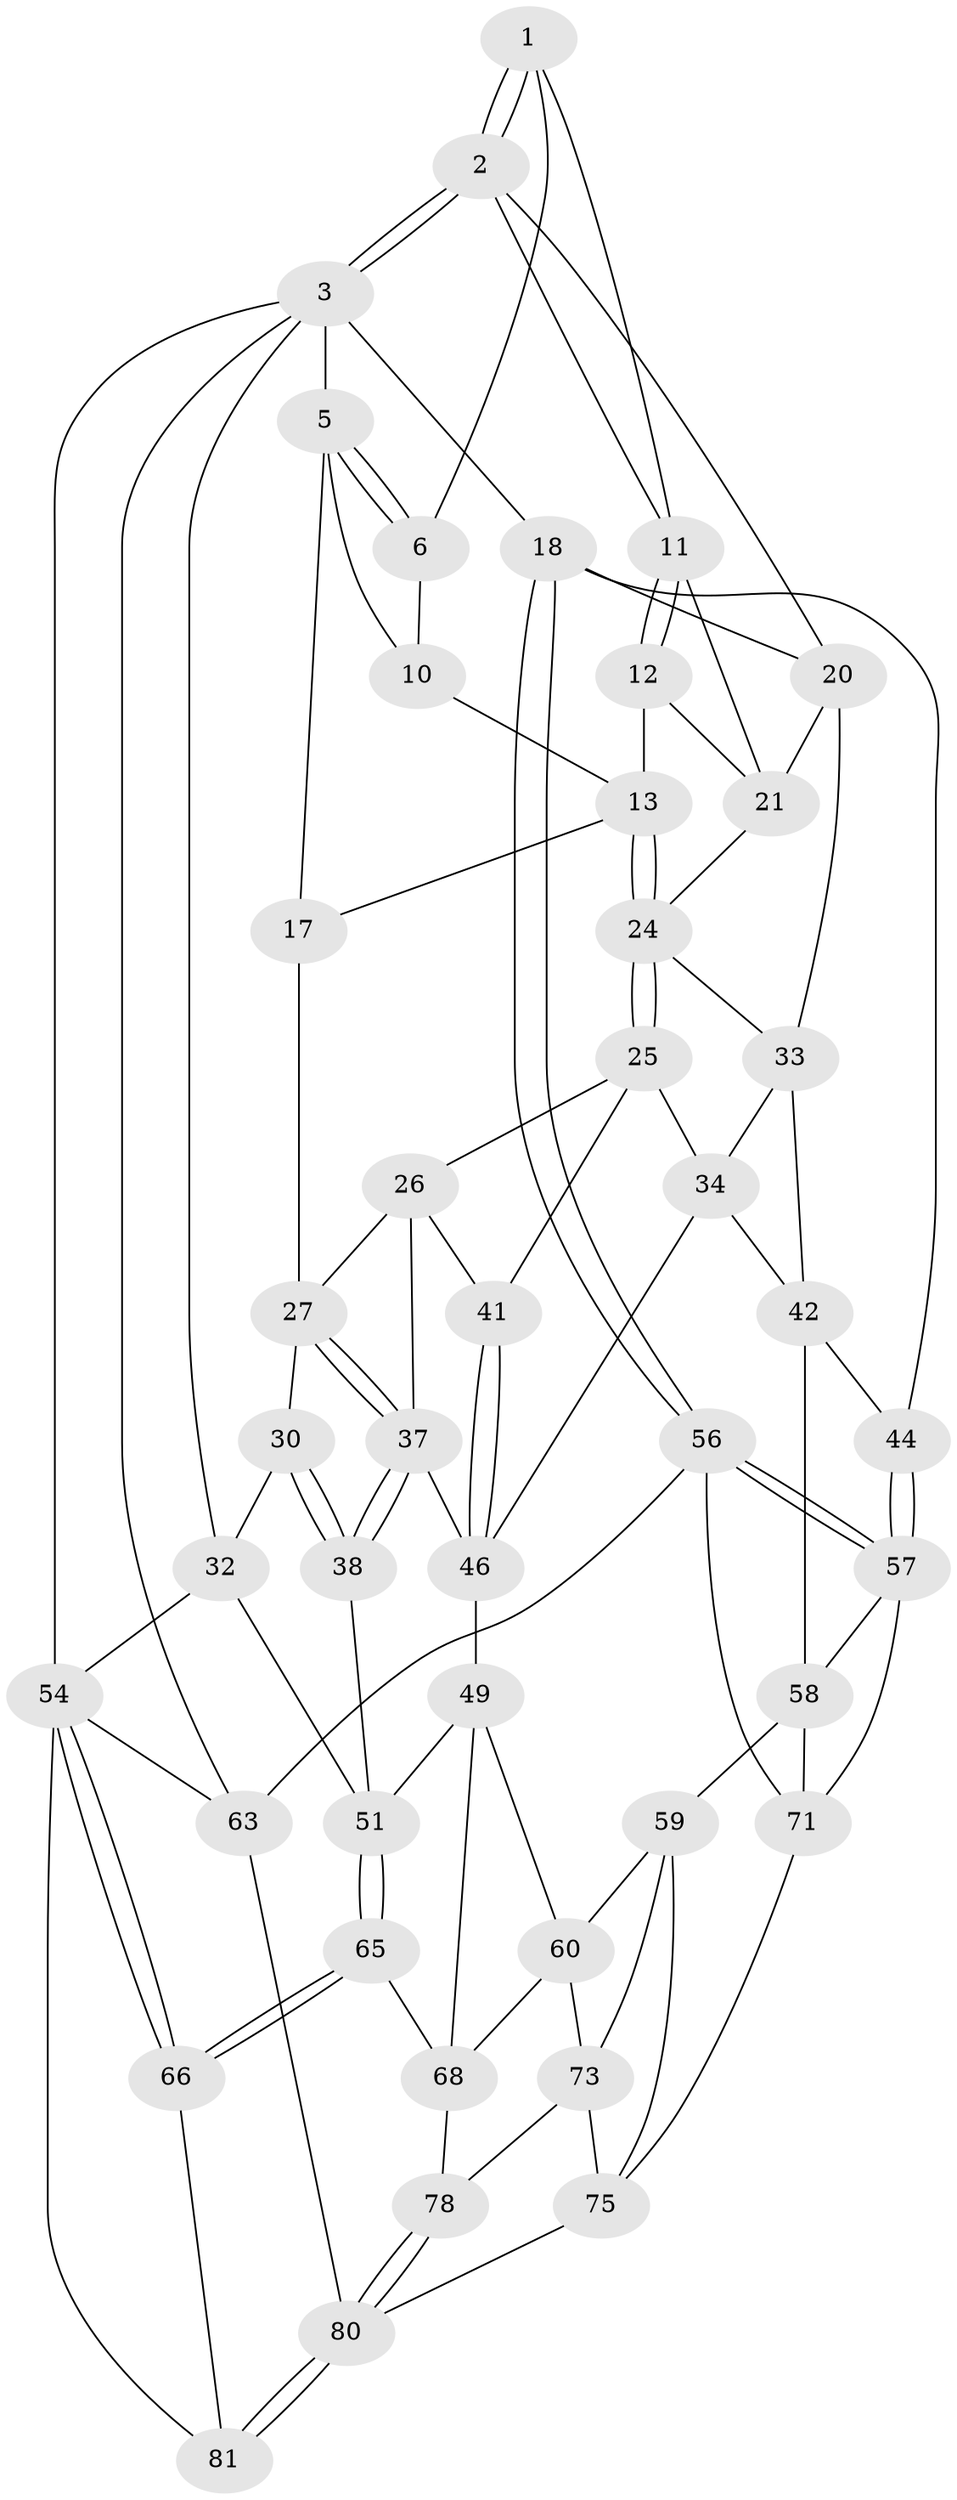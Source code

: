 // Generated by graph-tools (version 1.1) at 2025/52/02/27/25 19:52:37]
// undirected, 45 vertices, 103 edges
graph export_dot {
graph [start="1"]
  node [color=gray90,style=filled];
  1 [pos="+0.7178023198688923+0",super="+7"];
  2 [pos="+1+0",super="+15"];
  3 [pos="+1+0",super="+4"];
  5 [pos="+0+0",super="+9"];
  6 [pos="+0.45658542459892915+0",super="+8"];
  10 [pos="+0.4329032337971866+0.04176036469978193"];
  11 [pos="+0.6696184057626766+0.13178797228680558",super="+16"];
  12 [pos="+0.6346131352222246+0.15059291864865965"];
  13 [pos="+0.4608867144446249+0.12435212755952055",super="+14"];
  17 [pos="+0.1977785722008318+0.20454091603999927"];
  18 [pos="+1+0.36675057092100694",super="+19"];
  20 [pos="+0.9118181643314742+0.3545756588738868",super="+23"];
  21 [pos="+0.7476801036450612+0.307455960396937",super="+22"];
  24 [pos="+0.4607705862591466+0.25687236405798786",super="+29"];
  25 [pos="+0.4313246031710447+0.31180315467732383",super="+35"];
  26 [pos="+0.3341690860228243+0.33867667000302615",super="+39"];
  27 [pos="+0.24294720102594286+0.3012961146387855",super="+28"];
  30 [pos="+0.07444712132856382+0.3319086409924604",super="+31"];
  32 [pos="+0+0.34319489389202756",super="+53"];
  33 [pos="+0.6083186957534389+0.37807367513597745",super="+36"];
  34 [pos="+0.5623907568791808+0.41153655534569905",super="+43"];
  37 [pos="+0.22689615447665512+0.5047553722180191",super="+40"];
  38 [pos="+0.20474662728066495+0.5176061260621363",super="+48"];
  41 [pos="+0.4703640474236457+0.4396255718342093"];
  42 [pos="+0.691406925571824+0.5586141375912734",super="+45"];
  44 [pos="+0.8188676722316389+0.5537543008892433"];
  46 [pos="+0.4549098581623997+0.5746480026270818",super="+47"];
  49 [pos="+0.4267952581750787+0.6238080249869086",super="+50"];
  51 [pos="+0.17169713665355696+0.664709802920283",super="+52"];
  54 [pos="+0+0.9192278168565319",super="+55"];
  56 [pos="+1+0.6783202555652397",super="+64"];
  57 [pos="+0.8629210583156658+0.6677137299144728",super="+61"];
  58 [pos="+0.6248803149993312+0.7531686290322482",super="+62"];
  59 [pos="+0.6081075080245197+0.7591140600504707",super="+72"];
  60 [pos="+0.47002724278125185+0.6942170779322445",super="+67"];
  63 [pos="+1+1"];
  65 [pos="+0.13171506835195432+0.791161588184155",super="+70"];
  66 [pos="+0+0.8588270094621626",super="+79"];
  68 [pos="+0.28664228408906745+0.8073601223588068",super="+69"];
  71 [pos="+0.9646467669220474+0.8249090068521788",super="+74"];
  73 [pos="+0.4187935896822859+0.8816829862649591",super="+77"];
  75 [pos="+0.8050202483439862+1",super="+76"];
  78 [pos="+0.2790291787233838+1"];
  80 [pos="+0.2778924010090029+1",super="+82"];
  81 [pos="+0+1"];
  1 -- 2;
  1 -- 2;
  1 -- 11;
  1 -- 6;
  2 -- 3;
  2 -- 3;
  2 -- 20;
  2 -- 11;
  3 -- 18;
  3 -- 63;
  3 -- 32;
  3 -- 5;
  3 -- 54;
  5 -- 6;
  5 -- 6;
  5 -- 17;
  5 -- 10;
  6 -- 10;
  10 -- 13;
  11 -- 12;
  11 -- 12;
  11 -- 21;
  12 -- 13;
  12 -- 21;
  13 -- 24;
  13 -- 24;
  13 -- 17;
  17 -- 27;
  18 -- 56;
  18 -- 56;
  18 -- 20;
  18 -- 44;
  20 -- 33;
  20 -- 21;
  21 -- 24;
  24 -- 25;
  24 -- 25;
  24 -- 33;
  25 -- 26;
  25 -- 34;
  25 -- 41;
  26 -- 27;
  26 -- 41;
  26 -- 37;
  27 -- 37;
  27 -- 37;
  27 -- 30;
  30 -- 38 [weight=2];
  30 -- 38;
  30 -- 32;
  32 -- 51;
  32 -- 54;
  33 -- 34;
  33 -- 42;
  34 -- 42;
  34 -- 46;
  37 -- 38;
  37 -- 38;
  37 -- 46;
  38 -- 51;
  41 -- 46;
  41 -- 46;
  42 -- 44;
  42 -- 58;
  44 -- 57;
  44 -- 57;
  46 -- 49;
  49 -- 60;
  49 -- 51;
  49 -- 68;
  51 -- 65;
  51 -- 65;
  54 -- 66;
  54 -- 66;
  54 -- 81;
  54 -- 63;
  56 -- 57;
  56 -- 57;
  56 -- 71;
  56 -- 63;
  57 -- 58;
  57 -- 71;
  58 -- 59;
  58 -- 71;
  59 -- 60;
  59 -- 73;
  59 -- 75;
  60 -- 73;
  60 -- 68;
  63 -- 80;
  65 -- 66;
  65 -- 66;
  65 -- 68;
  66 -- 81;
  68 -- 78;
  71 -- 75;
  73 -- 75;
  73 -- 78;
  75 -- 80;
  78 -- 80;
  78 -- 80;
  80 -- 81;
  80 -- 81;
}
